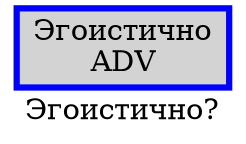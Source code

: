 digraph SENTENCE_717 {
	graph [label="Эгоистично?"]
	node [style=filled]
		0 [label="Эгоистично
ADV" color=blue fillcolor=lightgray penwidth=3 shape=box]
}